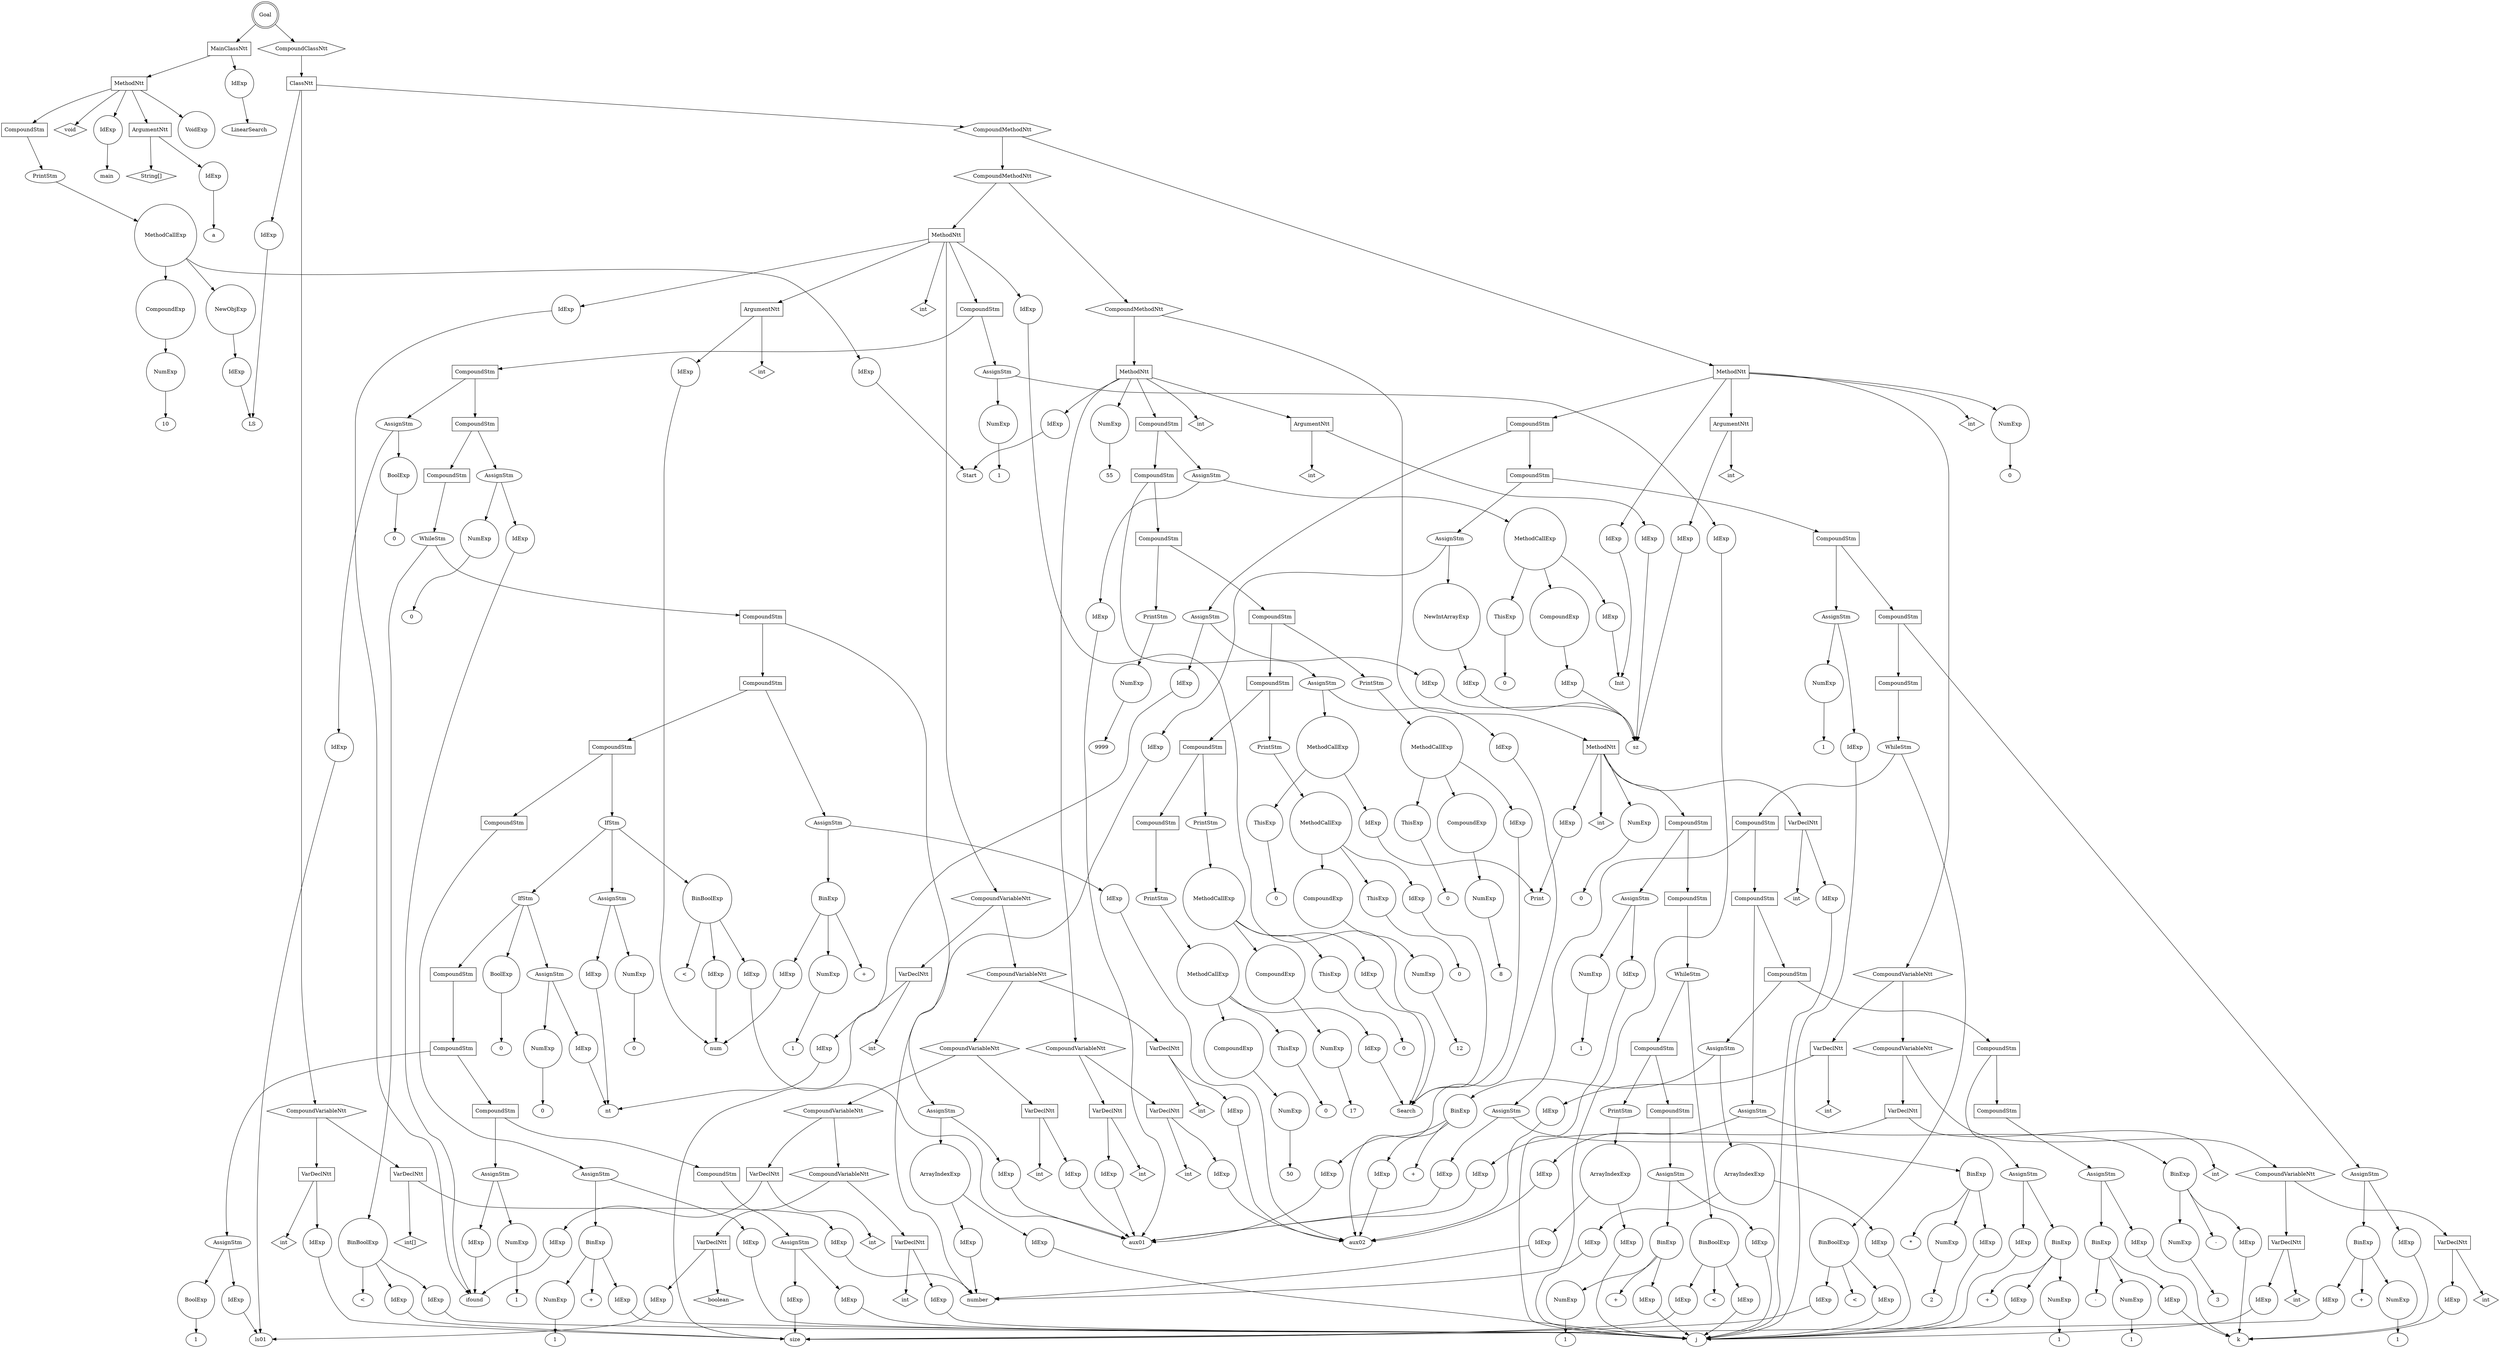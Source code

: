 digraph my_graph {
-1261410368;
-1261410368[label = "Goal", shape = "doublecircle"];
-1261410368->-1261435184;
-1261435184[label = "MainClassNtt", shape = "box"];
-1261435184->-1261434176
-1261434176[label = "IdExp", shape = "circle"];
-1261434176->-1259338288;
-1259338288[label = "LinearSearch"];
-1261435184->-1250949040;
-1250949040[label = "MethodNtt", shape = "box"];
-1250949040->-1261435232;
-1261435232[label = "void", shape = "diamond" ];
-1250949040->-1261435280
-1261435280[label = "IdExp", shape = "circle"];
-1261435280->-1259338672;
-1259338672[label = "main"];
-1250949040->-1261435424;
-1261435424[label = "ArgumentNtt", shape = "box"];
-1261435424->-1261435376;
-1261435376[label = "String[]", shape = "diamond" ];
-1261435424->-1261434368
-1261434368[label = "IdExp", shape = "circle"];
-1261434368->-1259338448;
-1259338448[label = "a"];
-1250949040->-1261435136;
-1261435136[label = "CompoundStm", shape = "polygon"];
-1261435136->-1259338640;
-1259338640[label = "PrintStm", shape = "ellipse"];
-1259338640->-1261435040
-1261435040[label = "MethodCallExp", shape = "circle"];
-1261435040->-1261434608
-1261434608[label = "NewObjExp", shape = "circle"];
-1261434608->-1261434512
-1261434512[label = "IdExp", shape = "circle"];
-1261434512->-1259338512;
-1259338512[label = "LS"];
-1261435040->-1261434752
-1261434752[label = "IdExp", shape = "circle"];
-1261434752->-1259338576;
-1259338576[label = "Start"];
-1261435040->-1261434944;
-1261434944[label = "CompoundExp", shape = "circle"];
-1261434944->-1261434848
-1261434848[label = "NumExp", shape = "circle"];
-1261434848->-1261434847;
-1261434847[label = "10"];
-1250949040->-1259338736
-1259338736[label = "VoidExp", shape = "circle"];
-1261410368->-1261410320;
-1261410320[label = "CompoundClassNtt", shape = "hexagon"];
-1261410320->-1261410272;
-1261410272[label = "ClassNtt", shape = "box"];
-1261410272->-1261435712
-1261435712[label = "IdExp", shape = "circle"];
-1261435712->-1259338512;
-1259338512[label = "LS"];
-1261410272->-1261436336;
-1261436336[label = "CompoundVariableNtt", shape = "hexagon"];
-1261436336->-1261436000;
-1261436000[label = "VarDeclNtt", shape = "box"];
-1261436000->-1261435808;
-1261435808[label = "int[]", shape = "diamond" ];
-1261436000->-1261435904
-1261435904[label = "IdExp", shape = "circle"];
-1261435904->-1259338768;
-1259338768[label = "number"];
-1261436336->-1261436288;
-1261436288[label = "VarDeclNtt", shape = "box"];
-1261436288->-1261436096;
-1261436096[label = "int", shape = "diamond" ];
-1261436288->-1261436192
-1261436192[label = "IdExp", shape = "circle"];
-1261436192->-1259338832;
-1259338832[label = "size"];
-1261410272->-1261410224;
-1261410224[label = "CompoundMethodNtt", shape = "hexagon"];
-1261410224->-1261421456;
-1261421456[label = "CompoundMethodNtt", shape = "hexagon"];
-1261421456->-1261425392;
-1261425392[label = "CompoundMethodNtt", shape = "hexagon"];
-1261425392->-1250949680;
-1250949680[label = "MethodNtt", shape = "box"];
-1250949680->-1261436384;
-1261436384[label = "int", shape = "diamond" ];
-1250949680->-1261436480
-1261436480[label = "IdExp", shape = "circle"];
-1261436480->-1259338576;
-1259338576[label = "Start"];
-1250949680->-1261436768;
-1261436768[label = "ArgumentNtt", shape = "box"];
-1261436768->-1261436576;
-1261436576[label = "int", shape = "diamond" ];
-1261436768->-1261436672
-1261436672[label = "IdExp", shape = "circle"];
-1261436672->-1259338896;
-1259338896[label = "sz"];
-1250949680->-1261431248;
-1261431248[label = "CompoundVariableNtt", shape = "hexagon"];
-1261431248->-1261430912;
-1261430912[label = "VarDeclNtt", shape = "box"];
-1261430912->-1261436864;
-1261436864[label = "int", shape = "diamond" ];
-1261430912->-1261430816
-1261430816[label = "IdExp", shape = "circle"];
-1261430816->-1259338960;
-1259338960[label = "aux01"];
-1261431248->-1261431200;
-1261431200[label = "VarDeclNtt", shape = "box"];
-1261431200->-1261431008;
-1261431008[label = "int", shape = "diamond" ];
-1261431200->-1261431104
-1261431104[label = "IdExp", shape = "circle"];
-1261431104->-1259339024;
-1259339024[label = "aux02"];
-1250949680->-1261428944;
-1261428944[label = "CompoundStm", shape = "polygon"];
-1261428944->-1261428896;
-1261428896[label = "CompoundStm", shape = "polygon"];
-1261428896->-1261428848;
-1261428848[label = "CompoundStm", shape = "polygon"];
-1261428848->-1261428800;
-1261428800[label = "CompoundStm", shape = "polygon"];
-1261428800->-1261428752;
-1261428752[label = "CompoundStm", shape = "polygon"];
-1261428752->-1261428704;
-1261428704[label = "CompoundStm", shape = "polygon"];
-1261428704->-1261428656;
-1261428656[label = "CompoundStm", shape = "polygon"];
-1261428656->-1259339408;
-1259339408[label = "PrintStm", shape = "ellipse"];
-1259339408->-1261428560
-1261428560[label = "MethodCallExp", shape = "circle"];
-1261428560->-1261428128
-1261428128[label = "ThisExp", shape = "circle"];
-1261428128->-1261428127;
-1261428127[label = "0"];
-1261428560->-1261428272
-1261428272[label = "IdExp", shape = "circle"];
-1261428272->-1259339248;
-1259339248[label = "Search"];
-1261428560->-1261428464;
-1261428464[label = "CompoundExp", shape = "circle"];
-1261428464->-1261428368
-1261428368[label = "NumExp", shape = "circle"];
-1261428368->-1261428367;
-1261428367[label = "50"];
-1261428704->-1259339376;
-1259339376[label = "PrintStm", shape = "ellipse"];
-1259339376->-1261428032
-1261428032[label = "MethodCallExp", shape = "circle"];
-1261428032->-1261433744
-1261433744[label = "ThisExp", shape = "circle"];
-1261433744->-1261433743;
-1261433743[label = "0"];
-1261428032->-1261427744
-1261427744[label = "IdExp", shape = "circle"];
-1261427744->-1259339248;
-1259339248[label = "Search"];
-1261428032->-1261427936;
-1261427936[label = "CompoundExp", shape = "circle"];
-1261427936->-1261427840
-1261427840[label = "NumExp", shape = "circle"];
-1261427840->-1261427839;
-1261427839[label = "17"];
-1261428752->-1259339344;
-1259339344[label = "PrintStm", shape = "ellipse"];
-1259339344->-1261433648
-1261433648[label = "MethodCallExp", shape = "circle"];
-1261433648->-1261433216
-1261433216[label = "ThisExp", shape = "circle"];
-1261433216->-1261433215;
-1261433215[label = "0"];
-1261433648->-1261433360
-1261433360[label = "IdExp", shape = "circle"];
-1261433360->-1259339248;
-1259339248[label = "Search"];
-1261433648->-1261433552;
-1261433552[label = "CompoundExp", shape = "circle"];
-1261433552->-1261433456
-1261433456[label = "NumExp", shape = "circle"];
-1261433456->-1261433455;
-1261433455[label = "12"];
-1261428800->-1259339312;
-1259339312[label = "PrintStm", shape = "ellipse"];
-1259339312->-1261433120
-1261433120[label = "MethodCallExp", shape = "circle"];
-1261433120->-1261432688
-1261432688[label = "ThisExp", shape = "circle"];
-1261432688->-1261432687;
-1261432687[label = "0"];
-1261433120->-1261432832
-1261432832[label = "IdExp", shape = "circle"];
-1261432832->-1259339248;
-1259339248[label = "Search"];
-1261433120->-1261433024;
-1261433024[label = "CompoundExp", shape = "circle"];
-1261433024->-1261432928
-1261432928[label = "NumExp", shape = "circle"];
-1261432928->-1261432927;
-1261432927[label = "8"];
-1261428848->-1259339216;
-1259339216[label = "PrintStm", shape = "ellipse"];
-1259339216->-1261432592
-1261432592[label = "NumExp", shape = "circle"];
-1261432592->-1261432591;
-1261432591[label = "9999"];
-1261428896->-1261432544;
-1261432544[label = "AssignStm", shape = "ellipse"];
-1261432544->-1261432112
-1261432112[label = "IdExp", shape = "circle"];
-1261432112->-1259339024;
-1259339024[label = "aux02"];
-1261432544->-1261432448
-1261432448[label = "MethodCallExp", shape = "circle"];
-1261432448->-1261432208
-1261432208[label = "ThisExp", shape = "circle"];
-1261432208->-1261432207;
-1261432207[label = "0"];
-1261432448->-1261432352
-1261432352[label = "IdExp", shape = "circle"];
-1261432352->-1259339152;
-1259339152[label = "Print"];
-1261428944->-1261432016;
-1261432016[label = "AssignStm", shape = "ellipse"];
-1261432016->-1261431344
-1261431344[label = "IdExp", shape = "circle"];
-1261431344->-1259338960;
-1259338960[label = "aux01"];
-1261432016->-1261431920
-1261431920[label = "MethodCallExp", shape = "circle"];
-1261431920->-1261431440
-1261431440[label = "ThisExp", shape = "circle"];
-1261431440->-1261431439;
-1261431439[label = "0"];
-1261431920->-1261431584
-1261431584[label = "IdExp", shape = "circle"];
-1261431584->-1259339088;
-1259339088[label = "Init"];
-1261431920->-1261431824;
-1261431824[label = "CompoundExp", shape = "circle"];
-1261431824->-1261431728
-1261431728[label = "IdExp", shape = "circle"];
-1261431728->-1259338896;
-1259338896[label = "sz"];
-1250949680->-1261428992
-1261428992[label = "NumExp", shape = "circle"];
-1261428992->-1261428991;
-1261428991[label = "55"];
-1261425392->-1250949808;
-1250949808[label = "MethodNtt", shape = "box"];
-1250949808->-1261429136;
-1261429136[label = "int", shape = "diamond" ];
-1250949808->-1261429232
-1261429232[label = "IdExp", shape = "circle"];
-1261429232->-1259339152;
-1259339152[label = "Print"];
-1250949808->-1261429520;
-1261429520[label = "VarDeclNtt", shape = "box"];
-1261429520->-1261429328;
-1261429328[label = "int", shape = "diamond" ];
-1261429520->-1261429424
-1261429424[label = "IdExp", shape = "circle"];
-1261429424->-1259339440;
-1259339440[label = "j"];
-1250949808->-1261425248;
-1261425248[label = "CompoundStm", shape = "polygon"];
-1261425248->-1261425200;
-1261425200[label = "CompoundStm", shape = "polygon"];
-1261425200->-1261425152;
-1261425152[label = "WhileStm", shape = "ellipse"];
-1261425152->-1261430192;
-1261430192[label = "BinBoolExp", shape = "circle"];
-1261430192->-1261429952
-1261429952[label = "IdExp", shape = "circle"];
-1261429952->-1259339440;
-1259339440[label = "j"];
-1261430192->-1261430191;
-1261430191[label = "<" ];
-1261430192->-1261430096
-1261430096[label = "IdExp", shape = "circle"];
-1261430096->-1259338832;
-1259338832[label = "size"];
-1261425152->-1261425104;
-1261425104[label = "CompoundStm", shape = "polygon"];
-1261425104->-1261425056;
-1261425056[label = "CompoundStm", shape = "polygon"];
-1261425056->-1261425008;
-1261425008[label = "AssignStm", shape = "ellipse"];
-1261425008->-1261430720
-1261430720[label = "IdExp", shape = "circle"];
-1261430720->-1259339440;
-1259339440[label = "j"];
-1261425008->-1261424912;
-1261424912[label = "BinExp", shape = "circle"];
-1261424912->-1261424720
-1261424720[label = "IdExp", shape = "circle"];
-1261424720->-1259339440;
-1259339440[label = "j"];
-1261424912->-1261424911;
-1261424911[label = "+" ];
-1261424912->-1261424816
-1261424816[label = "NumExp", shape = "circle"];
-1261424816->-1261424815;
-1261424815[label = "1"];
-1261425104->-1259339504;
-1259339504[label = "PrintStm", shape = "ellipse"];
-1259339504->-1261430576
-1261430576[label = "ArrayIndexExp", shape = "circle"];
-1261430576->-1261430336
-1261430336[label = "IdExp", shape = "circle"];
-1261430336->-1259338768;
-1259338768[label = "number"];
-1261430576->-1261430480
-1261430480[label = "IdExp", shape = "circle"];
-1261430480->-1259339440;
-1259339440[label = "j"];
-1261425248->-1261429856;
-1261429856[label = "AssignStm", shape = "ellipse"];
-1261429856->-1261429664
-1261429664[label = "IdExp", shape = "circle"];
-1261429664->-1259339440;
-1259339440[label = "j"];
-1261429856->-1261429760
-1261429760[label = "NumExp", shape = "circle"];
-1261429760->-1261429759;
-1261429759[label = "1"];
-1250949808->-1261425296
-1261425296[label = "NumExp", shape = "circle"];
-1261425296->-1261425295;
-1261425295[label = "0"];
-1261421456->-1250950128;
-1250950128[label = "MethodNtt", shape = "box"];
-1250950128->-1261425440;
-1261425440[label = "int", shape = "diamond" ];
-1250950128->-1261425536
-1261425536[label = "IdExp", shape = "circle"];
-1261425536->-1259339248;
-1259339248[label = "Search"];
-1250950128->-1261425824;
-1261425824[label = "ArgumentNtt", shape = "box"];
-1261425824->-1261425632;
-1261425632[label = "int", shape = "diamond" ];
-1261425824->-1261425728
-1261425728[label = "IdExp", shape = "circle"];
-1261425728->-1259339536;
-1259339536[label = "num"];
-1250950128->-1261427600;
-1261427600[label = "CompoundVariableNtt", shape = "hexagon"];
-1261427600->-1261427312;
-1261427312[label = "CompoundVariableNtt", shape = "hexagon"];
-1261427312->-1261427024;
-1261427024[label = "CompoundVariableNtt", shape = "hexagon"];
-1261427024->-1261426736;
-1261426736[label = "CompoundVariableNtt", shape = "hexagon"];
-1261426736->-1261426448;
-1261426448[label = "CompoundVariableNtt", shape = "hexagon"];
-1261426448->-1261426112;
-1261426112[label = "VarDeclNtt", shape = "box"];
-1261426112->-1261425920;
-1261425920[label = "int", shape = "diamond" ];
-1261426112->-1261426016
-1261426016[label = "IdExp", shape = "circle"];
-1261426016->-1259339440;
-1259339440[label = "j"];
-1261426448->-1261426400;
-1261426400[label = "VarDeclNtt", shape = "box"];
-1261426400->-1261426208;
-1261426208[label = "boolean", shape = "diamond" ];
-1261426400->-1261426304
-1261426304[label = "IdExp", shape = "circle"];
-1261426304->-1259339600;
-1259339600[label = "ls01"];
-1261426736->-1261426688;
-1261426688[label = "VarDeclNtt", shape = "box"];
-1261426688->-1261426496;
-1261426496[label = "int", shape = "diamond" ];
-1261426688->-1261426592
-1261426592[label = "IdExp", shape = "circle"];
-1261426592->-1259339664;
-1259339664[label = "ifound"];
-1261427024->-1261426976;
-1261426976[label = "VarDeclNtt", shape = "box"];
-1261426976->-1261426784;
-1261426784[label = "int", shape = "diamond" ];
-1261426976->-1261426880
-1261426880[label = "IdExp", shape = "circle"];
-1261426880->-1259338960;
-1259338960[label = "aux01"];
-1261427312->-1261427264;
-1261427264[label = "VarDeclNtt", shape = "box"];
-1261427264->-1261427072;
-1261427072[label = "int", shape = "diamond" ];
-1261427264->-1261427168
-1261427168[label = "IdExp", shape = "circle"];
-1261427168->-1259339024;
-1259339024[label = "aux02"];
-1261427600->-1261427552;
-1261427552[label = "VarDeclNtt", shape = "box"];
-1261427552->-1261427360;
-1261427360[label = "int", shape = "diamond" ];
-1261427552->-1261427456
-1261427456[label = "IdExp", shape = "circle"];
-1261427456->-1259339728;
-1259339728[label = "nt"];
-1250950128->-1261421264;
-1261421264[label = "CompoundStm", shape = "polygon"];
-1261421264->-1261421216;
-1261421216[label = "CompoundStm", shape = "polygon"];
-1261421216->-1261421168;
-1261421168[label = "CompoundStm", shape = "polygon"];
-1261421168->-1261421120;
-1261421120[label = "CompoundStm", shape = "polygon"];
-1261421120->-1261421072;
-1261421072[label = "WhileStm", shape = "ellipse"];
-1261421072->-1261422656;
-1261422656[label = "BinBoolExp", shape = "circle"];
-1261422656->-1261422416
-1261422416[label = "IdExp", shape = "circle"];
-1261422416->-1259339440;
-1259339440[label = "j"];
-1261422656->-1261422655;
-1261422655[label = "<" ];
-1261422656->-1261422560
-1261422560[label = "IdExp", shape = "circle"];
-1261422560->-1259338832;
-1259338832[label = "size"];
-1261421072->-1261421024;
-1261421024[label = "CompoundStm", shape = "polygon"];
-1261421024->-1261420976;
-1261420976[label = "CompoundStm", shape = "polygon"];
-1261420976->-1261420928;
-1261420928[label = "CompoundStm", shape = "polygon"];
-1261420928->-1261420880;
-1261420880[label = "CompoundStm", shape = "polygon"];
-1261420880->-1261420832;
-1261420832[label = "AssignStm", shape = "ellipse"];
-1261420832->-1261420400
-1261420400[label = "IdExp", shape = "circle"];
-1261420400->-1259339440;
-1259339440[label = "j"];
-1261420832->-1261420736;
-1261420736[label = "BinExp", shape = "circle"];
-1261420736->-1261420544
-1261420544[label = "IdExp", shape = "circle"];
-1261420544->-1259339440;
-1259339440[label = "j"];
-1261420736->-1261420735;
-1261420735[label = "+" ];
-1261420736->-1261420640
-1261420640[label = "NumExp", shape = "circle"];
-1261420640->-1261420639;
-1261420639[label = "1"];
-1261420928->-1261420304;
-1261420304[label = "IfStm", shape = "ellipse"];
-1261420304->-1261424144;
-1261424144[label = "BinBoolExp", shape = "circle"];
-1261424144->-1261423904
-1261423904[label = "IdExp", shape = "circle"];
-1261423904->-1259338960;
-1259338960[label = "aux01"];
-1261424144->-1261424143;
-1261424143[label = "<" ];
-1261424144->-1261424048
-1261424048[label = "IdExp", shape = "circle"];
-1261424048->-1259339536;
-1259339536[label = "num"];
-1261420304->-1261424480;
-1261424480[label = "AssignStm", shape = "ellipse"];
-1261424480->-1261424288
-1261424288[label = "IdExp", shape = "circle"];
-1261424288->-1259339728;
-1259339728[label = "nt"];
-1261424480->-1261424384
-1261424384[label = "NumExp", shape = "circle"];
-1261424384->-1261424383;
-1261424383[label = "0"];
-1261420304->-1261420256;
-1261420256[label = "IfStm", shape = "ellipse"];
-1261420256->-1261418768
-1261418768[label = "BoolExp", shape = "circle"];
-1261418768->-1261418767;
-1261418767[label = "0"];
-1261420256->-1261419104;
-1261419104[label = "AssignStm", shape = "ellipse"];
-1261419104->-1261418912
-1261418912[label = "IdExp", shape = "circle"];
-1261418912->-1259339728;
-1259339728[label = "nt"];
-1261419104->-1261419008
-1261419008[label = "NumExp", shape = "circle"];
-1261419008->-1261419007;
-1261419007[label = "0"];
-1261420256->-1261420208;
-1261420208[label = "CompoundStm", shape = "polygon"];
-1261420208->-1261420160;
-1261420160[label = "CompoundStm", shape = "polygon"];
-1261420160->-1261420112;
-1261420112[label = "CompoundStm", shape = "polygon"];
-1261420112->-1261420064;
-1261420064[label = "CompoundStm", shape = "polygon"];
-1261420064->-1261420016;
-1261420016[label = "AssignStm", shape = "ellipse"];
-1261420016->-1261419776
-1261419776[label = "IdExp", shape = "circle"];
-1261419776->-1259339440;
-1259339440[label = "j"];
-1261420016->-1261419920
-1261419920[label = "IdExp", shape = "circle"];
-1261419920->-1259338832;
-1259338832[label = "size"];
-1261420112->-1261419680;
-1261419680[label = "AssignStm", shape = "ellipse"];
-1261419680->-1261419488
-1261419488[label = "IdExp", shape = "circle"];
-1261419488->-1259339664;
-1259339664[label = "ifound"];
-1261419680->-1261419584
-1261419584[label = "NumExp", shape = "circle"];
-1261419584->-1261419583;
-1261419583[label = "1"];
-1261420160->-1261419392;
-1261419392[label = "AssignStm", shape = "ellipse"];
-1261419392->-1261419200
-1261419200[label = "IdExp", shape = "circle"];
-1261419200->-1259339600;
-1259339600[label = "ls01"];
-1261419392->-1261419296
-1261419296[label = "BoolExp", shape = "circle"];
-1261419296->-1261419295;
-1261419295[label = "1"];
-1261420976->-1261423808;
-1261423808[label = "AssignStm", shape = "ellipse"];
-1261423808->-1261423376
-1261423376[label = "IdExp", shape = "circle"];
-1261423376->-1259339024;
-1259339024[label = "aux02"];
-1261423808->-1261423712;
-1261423712[label = "BinExp", shape = "circle"];
-1261423712->-1261423520
-1261423520[label = "IdExp", shape = "circle"];
-1261423520->-1259339536;
-1259339536[label = "num"];
-1261423712->-1261423711;
-1261423711[label = "+" ];
-1261423712->-1261423616
-1261423616[label = "NumExp", shape = "circle"];
-1261423616->-1261423615;
-1261423615[label = "1"];
-1261421024->-1261423280;
-1261423280[label = "AssignStm", shape = "ellipse"];
-1261423280->-1261422800
-1261422800[label = "IdExp", shape = "circle"];
-1261422800->-1259338960;
-1259338960[label = "aux01"];
-1261423280->-1261423184
-1261423184[label = "ArrayIndexExp", shape = "circle"];
-1261423184->-1261422944
-1261422944[label = "IdExp", shape = "circle"];
-1261422944->-1259338768;
-1259338768[label = "number"];
-1261423184->-1261423088
-1261423088[label = "IdExp", shape = "circle"];
-1261423088->-1259339440;
-1259339440[label = "j"];
-1261421168->-1261422320;
-1261422320[label = "AssignStm", shape = "ellipse"];
-1261422320->-1261422128
-1261422128[label = "IdExp", shape = "circle"];
-1261422128->-1259339664;
-1259339664[label = "ifound"];
-1261422320->-1261422224
-1261422224[label = "NumExp", shape = "circle"];
-1261422224->-1261422223;
-1261422223[label = "0"];
-1261421216->-1261422032;
-1261422032[label = "AssignStm", shape = "ellipse"];
-1261422032->-1261421840
-1261421840[label = "IdExp", shape = "circle"];
-1261421840->-1259339600;
-1259339600[label = "ls01"];
-1261422032->-1261421936
-1261421936[label = "BoolExp", shape = "circle"];
-1261421936->-1261421935;
-1261421935[label = "0"];
-1261421264->-1261421744;
-1261421744[label = "AssignStm", shape = "ellipse"];
-1261421744->-1261427696
-1261427696[label = "IdExp", shape = "circle"];
-1261427696->-1259339440;
-1259339440[label = "j"];
-1261421744->-1261421648
-1261421648[label = "NumExp", shape = "circle"];
-1261421648->-1261421647;
-1261421647[label = "1"];
-1250950128->-1261421360
-1261421360[label = "IdExp", shape = "circle"];
-1261421360->-1259339664;
-1259339664[label = "ifound"];
-1261410224->-1250950256;
-1250950256[label = "MethodNtt", shape = "box"];
-1250950256->-1261421504;
-1261421504[label = "int", shape = "diamond" ];
-1250950256->-1261415456
-1261415456[label = "IdExp", shape = "circle"];
-1261415456->-1259339088;
-1259339088[label = "Init"];
-1250950256->-1261415744;
-1261415744[label = "ArgumentNtt", shape = "box"];
-1261415744->-1261415552;
-1261415552[label = "int", shape = "diamond" ];
-1261415744->-1261415648
-1261415648[label = "IdExp", shape = "circle"];
-1261415648->-1259338896;
-1259338896[label = "sz"];
-1250950256->-1261416944;
-1261416944[label = "CompoundVariableNtt", shape = "hexagon"];
-1261416944->-1261416656;
-1261416656[label = "CompoundVariableNtt", shape = "hexagon"];
-1261416656->-1261416368;
-1261416368[label = "CompoundVariableNtt", shape = "hexagon"];
-1261416368->-1261416032;
-1261416032[label = "VarDeclNtt", shape = "box"];
-1261416032->-1261415840;
-1261415840[label = "int", shape = "diamond" ];
-1261416032->-1261415936
-1261415936[label = "IdExp", shape = "circle"];
-1261415936->-1259339440;
-1259339440[label = "j"];
-1261416368->-1261416320;
-1261416320[label = "VarDeclNtt", shape = "box"];
-1261416320->-1261416128;
-1261416128[label = "int", shape = "diamond" ];
-1261416320->-1261416224
-1261416224[label = "IdExp", shape = "circle"];
-1261416224->-1259335696;
-1259335696[label = "k"];
-1261416656->-1261416608;
-1261416608[label = "VarDeclNtt", shape = "box"];
-1261416608->-1261416416;
-1261416416[label = "int", shape = "diamond" ];
-1261416608->-1261416512
-1261416512[label = "IdExp", shape = "circle"];
-1261416512->-1259338960;
-1259338960[label = "aux01"];
-1261416944->-1261416896;
-1261416896[label = "VarDeclNtt", shape = "box"];
-1261416896->-1261416704;
-1261416704[label = "int", shape = "diamond" ];
-1261416896->-1261416800
-1261416800[label = "IdExp", shape = "circle"];
-1261416800->-1259339024;
-1259339024[label = "aux02"];
-1250950256->-1261410080;
-1261410080[label = "CompoundStm", shape = "polygon"];
-1261410080->-1261410032;
-1261410032[label = "CompoundStm", shape = "polygon"];
-1261410032->-1261409984;
-1261409984[label = "CompoundStm", shape = "polygon"];
-1261409984->-1261409936;
-1261409936[label = "CompoundStm", shape = "polygon"];
-1261409936->-1261409888;
-1261409888[label = "CompoundStm", shape = "polygon"];
-1261409888->-1261409840;
-1261409840[label = "WhileStm", shape = "ellipse"];
-1261409840->-1261412720;
-1261412720[label = "BinBoolExp", shape = "circle"];
-1261412720->-1261412480
-1261412480[label = "IdExp", shape = "circle"];
-1261412480->-1259339440;
-1259339440[label = "j"];
-1261412720->-1261412719;
-1261412719[label = "<" ];
-1261412720->-1261412624
-1261412624[label = "IdExp", shape = "circle"];
-1261412624->-1259338832;
-1259338832[label = "size"];
-1261409840->-1261409792;
-1261409792[label = "CompoundStm", shape = "polygon"];
-1261409792->-1261409744;
-1261409744[label = "CompoundStm", shape = "polygon"];
-1261409744->-1261409696;
-1261409696[label = "CompoundStm", shape = "polygon"];
-1261409696->-1261409648;
-1261409648[label = "CompoundStm", shape = "polygon"];
-1261409648->-1261409600;
-1261409600[label = "CompoundStm", shape = "polygon"];
-1261409600->-1261409552;
-1261409552[label = "AssignStm", shape = "ellipse"];
-1261409552->-1261415264
-1261415264[label = "IdExp", shape = "circle"];
-1261415264->-1259335696;
-1259335696[label = "k"];
-1261409552->-1261409456;
-1261409456[label = "BinExp", shape = "circle"];
-1261409456->-1261415408
-1261415408[label = "IdExp", shape = "circle"];
-1261415408->-1259335696;
-1259335696[label = "k"];
-1261409456->-1261409455;
-1261409455[label = "-" ];
-1261409456->-1261409360
-1261409360[label = "NumExp", shape = "circle"];
-1261409360->-1261409359;
-1261409359[label = "1"];
-1261409648->-1261415168;
-1261415168[label = "AssignStm", shape = "ellipse"];
-1261415168->-1261414736
-1261414736[label = "IdExp", shape = "circle"];
-1261414736->-1259339440;
-1259339440[label = "j"];
-1261415168->-1261415072;
-1261415072[label = "BinExp", shape = "circle"];
-1261415072->-1261414880
-1261414880[label = "IdExp", shape = "circle"];
-1261414880->-1259339440;
-1259339440[label = "j"];
-1261415072->-1261415071;
-1261415071[label = "+" ];
-1261415072->-1261414976
-1261414976[label = "NumExp", shape = "circle"];
-1261414976->-1261414975;
-1261414975[label = "1"];
-1261409696->-1261414640;
-1261414640[label = "AssignStm", shape = "ellipse"];
-1261414640->-1261414160
-1261414160[label = "ArrayIndexExp", shape = "circle"];
-1261414160->-1261413920
-1261413920[label = "IdExp", shape = "circle"];
-1261413920->-1259338768;
-1259338768[label = "number"];
-1261414160->-1261414064
-1261414064[label = "IdExp", shape = "circle"];
-1261414064->-1259339440;
-1259339440[label = "j"];
-1261414640->-1261414544;
-1261414544[label = "BinExp", shape = "circle"];
-1261414544->-1261414304
-1261414304[label = "IdExp", shape = "circle"];
-1261414304->-1259338960;
-1259338960[label = "aux01"];
-1261414544->-1261414543;
-1261414543[label = "+" ];
-1261414544->-1261414448
-1261414448[label = "IdExp", shape = "circle"];
-1261414448->-1259339024;
-1259339024[label = "aux02"];
-1261409744->-1261413824;
-1261413824[label = "AssignStm", shape = "ellipse"];
-1261413824->-1261413392
-1261413392[label = "IdExp", shape = "circle"];
-1261413392->-1259339024;
-1259339024[label = "aux02"];
-1261413824->-1261413728;
-1261413728[label = "BinExp", shape = "circle"];
-1261413728->-1261413536
-1261413536[label = "IdExp", shape = "circle"];
-1261413536->-1259335696;
-1259335696[label = "k"];
-1261413728->-1261413727;
-1261413727[label = "-" ];
-1261413728->-1261413632
-1261413632[label = "NumExp", shape = "circle"];
-1261413632->-1261413631;
-1261413631[label = "3"];
-1261409792->-1261413296;
-1261413296[label = "AssignStm", shape = "ellipse"];
-1261413296->-1261412864
-1261412864[label = "IdExp", shape = "circle"];
-1261412864->-1259338960;
-1259338960[label = "aux01"];
-1261413296->-1261413200;
-1261413200[label = "BinExp", shape = "circle"];
-1261413200->-1261412960
-1261412960[label = "NumExp", shape = "circle"];
-1261412960->-1261412959;
-1261412959[label = "2"];
-1261413200->-1261413199;
-1261413199[label = "*" ];
-1261413200->-1261413104
-1261413104[label = "IdExp", shape = "circle"];
-1261413104->-1259339440;
-1259339440[label = "j"];
-1261409936->-1261412384;
-1261412384[label = "AssignStm", shape = "ellipse"];
-1261412384->-1261418096
-1261418096[label = "IdExp", shape = "circle"];
-1261418096->-1259335696;
-1259335696[label = "k"];
-1261412384->-1261418432;
-1261418432[label = "BinExp", shape = "circle"];
-1261418432->-1261418240
-1261418240[label = "IdExp", shape = "circle"];
-1261418240->-1259338832;
-1259338832[label = "size"];
-1261418432->-1261418431;
-1261418431[label = "+" ];
-1261418432->-1261418336
-1261418336[label = "NumExp", shape = "circle"];
-1261418336->-1261418335;
-1261418335[label = "1"];
-1261409984->-1261418000;
-1261418000[label = "AssignStm", shape = "ellipse"];
-1261418000->-1261417808
-1261417808[label = "IdExp", shape = "circle"];
-1261417808->-1259339440;
-1259339440[label = "j"];
-1261418000->-1261417904
-1261417904[label = "NumExp", shape = "circle"];
-1261417904->-1261417903;
-1261417903[label = "1"];
-1261410032->-1261417712;
-1261417712[label = "AssignStm", shape = "ellipse"];
-1261417712->-1261417376
-1261417376[label = "IdExp", shape = "circle"];
-1261417376->-1259338768;
-1259338768[label = "number"];
-1261417712->-1261417616
-1261417616[label = "NewIntArrayExp", shape = "circle"];
-1261417616->-1261417520
-1261417520[label = "IdExp", shape = "circle"];
-1261417520->-1259338896;
-1259338896[label = "sz"];
-1261410080->-1261417280;
-1261417280[label = "AssignStm", shape = "ellipse"];
-1261417280->-1261417040
-1261417040[label = "IdExp", shape = "circle"];
-1261417040->-1259338832;
-1259338832[label = "size"];
-1261417280->-1261417184
-1261417184[label = "IdExp", shape = "circle"];
-1261417184->-1259338896;
-1259338896[label = "sz"];
-1250950256->-1261410128
-1261410128[label = "NumExp", shape = "circle"];
-1261410128->-1261410127;
-1261410127[label = "0"];

}